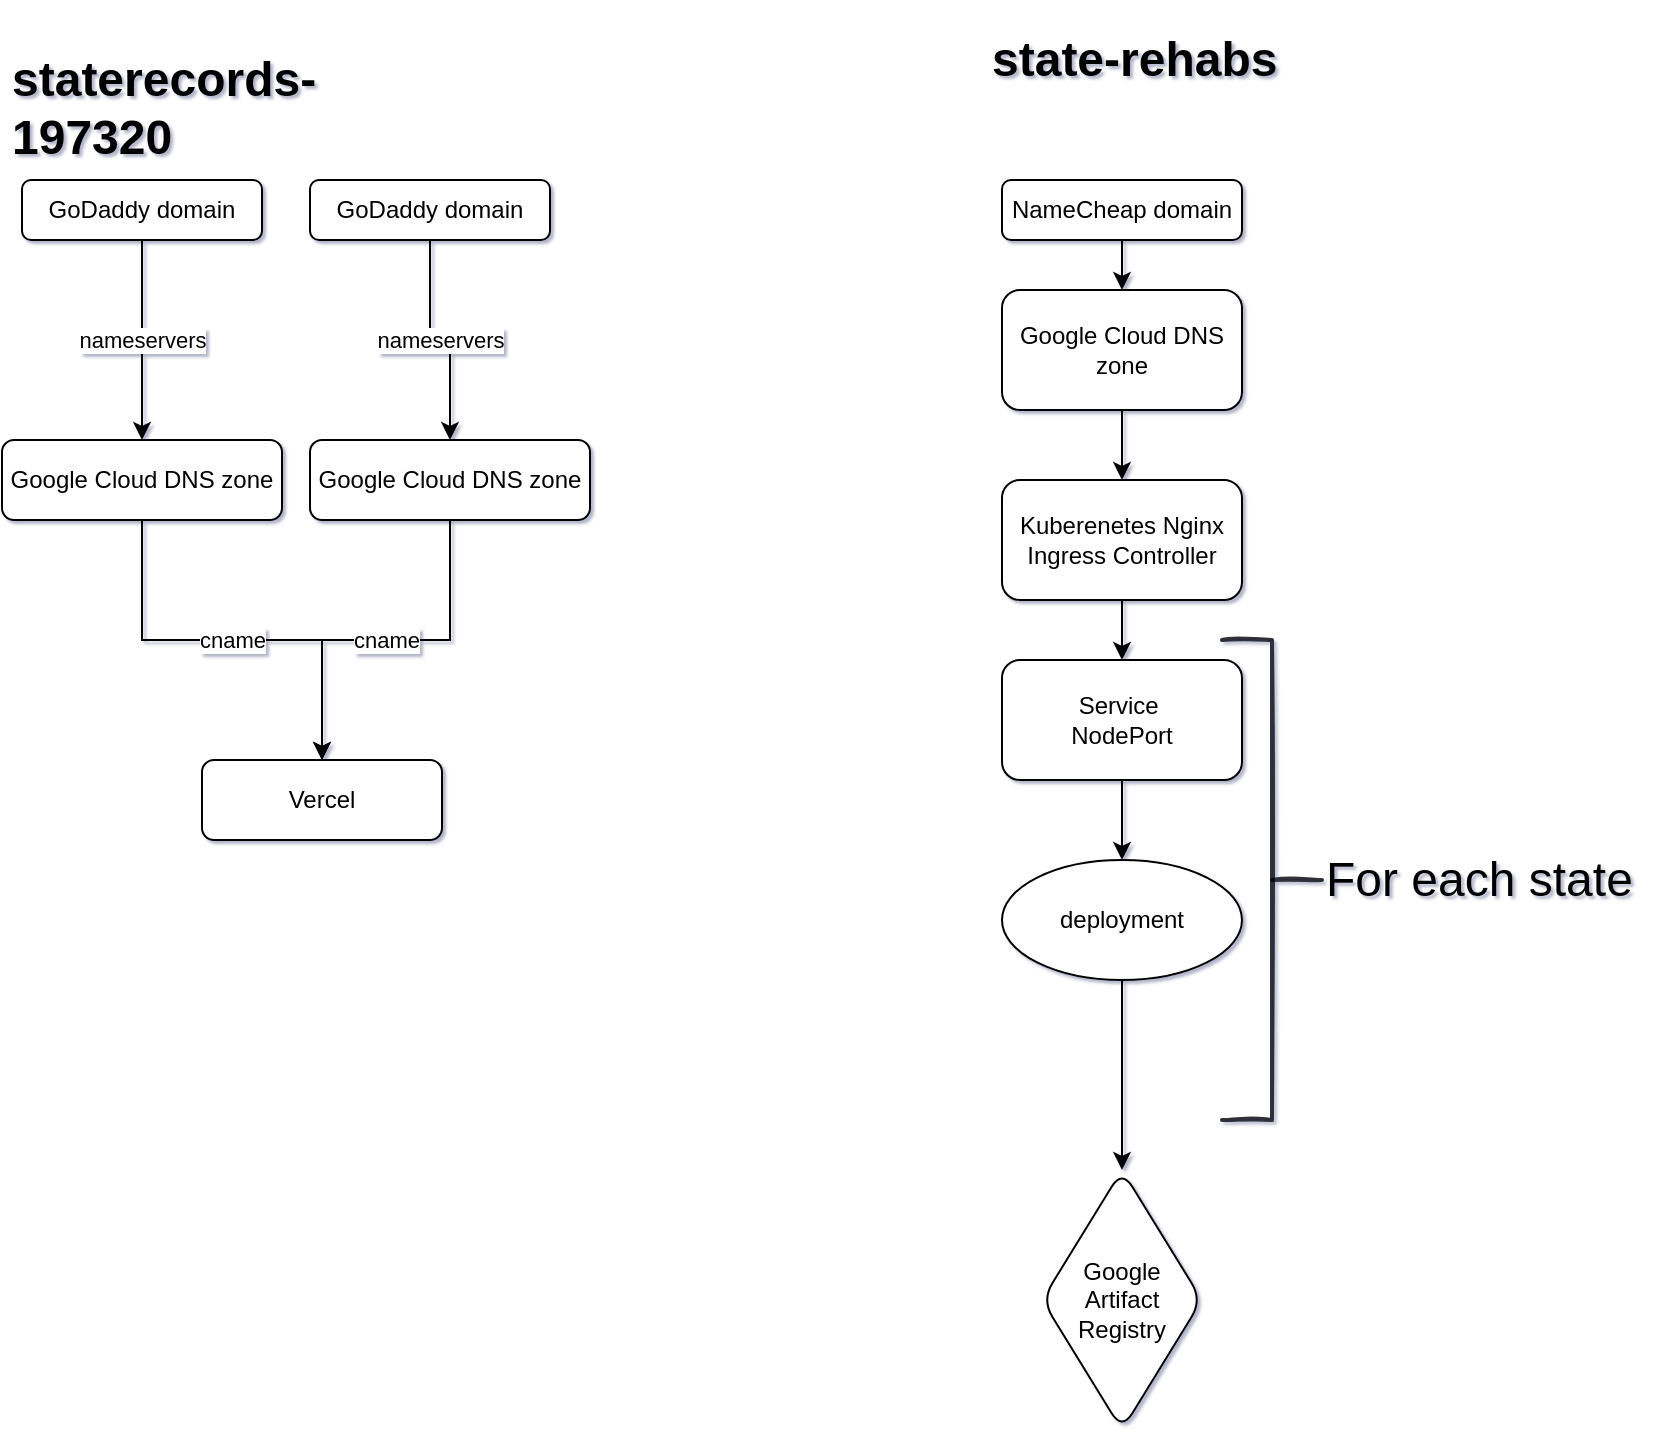 <mxfile version="18.1.3" type="github">
  <diagram id="C5RBs43oDa-KdzZeNtuy" name="Page-1">
    <mxGraphModel dx="1186" dy="703" grid="1" gridSize="10" guides="1" tooltips="1" connect="1" arrows="1" fold="1" page="1" pageScale="1" pageWidth="827" pageHeight="1169" math="0" shadow="1">
      <root>
        <mxCell id="WIyWlLk6GJQsqaUBKTNV-0" />
        <mxCell id="WIyWlLk6GJQsqaUBKTNV-1" parent="WIyWlLk6GJQsqaUBKTNV-0" />
        <mxCell id="hKHxJXjJ17aSLmMPYArW-2" value="nameservers" style="edgeStyle=orthogonalEdgeStyle;rounded=0;orthogonalLoop=1;jettySize=auto;html=1;" parent="WIyWlLk6GJQsqaUBKTNV-1" source="WIyWlLk6GJQsqaUBKTNV-3" target="hKHxJXjJ17aSLmMPYArW-1" edge="1">
          <mxGeometry relative="1" as="geometry" />
        </mxCell>
        <mxCell id="WIyWlLk6GJQsqaUBKTNV-3" value="GoDaddy domain" style="rounded=1;whiteSpace=wrap;html=1;fontSize=12;glass=0;strokeWidth=1;shadow=0;" parent="WIyWlLk6GJQsqaUBKTNV-1" vertex="1">
          <mxGeometry x="30" y="90" width="120" height="30" as="geometry" />
        </mxCell>
        <mxCell id="hKHxJXjJ17aSLmMPYArW-0" value="Vercel" style="rounded=1;whiteSpace=wrap;html=1;fontSize=12;glass=0;strokeWidth=1;shadow=0;" parent="WIyWlLk6GJQsqaUBKTNV-1" vertex="1">
          <mxGeometry x="120" y="380" width="120" height="40" as="geometry" />
        </mxCell>
        <mxCell id="hKHxJXjJ17aSLmMPYArW-5" value="cname" style="edgeStyle=orthogonalEdgeStyle;rounded=0;orthogonalLoop=1;jettySize=auto;html=1;" parent="WIyWlLk6GJQsqaUBKTNV-1" source="hKHxJXjJ17aSLmMPYArW-1" target="hKHxJXjJ17aSLmMPYArW-0" edge="1">
          <mxGeometry relative="1" as="geometry" />
        </mxCell>
        <mxCell id="hKHxJXjJ17aSLmMPYArW-1" value="Google Cloud DNS zone" style="rounded=1;whiteSpace=wrap;html=1;fontSize=12;glass=0;strokeWidth=1;shadow=0;" parent="WIyWlLk6GJQsqaUBKTNV-1" vertex="1">
          <mxGeometry x="20" y="220" width="140" height="40" as="geometry" />
        </mxCell>
        <mxCell id="hKHxJXjJ17aSLmMPYArW-7" value="GoDaddy domain" style="rounded=1;whiteSpace=wrap;html=1;fontSize=12;glass=0;strokeWidth=1;shadow=0;" parent="WIyWlLk6GJQsqaUBKTNV-1" vertex="1">
          <mxGeometry x="174" y="90" width="120" height="30" as="geometry" />
        </mxCell>
        <mxCell id="hKHxJXjJ17aSLmMPYArW-11" value="cname" style="edgeStyle=orthogonalEdgeStyle;rounded=0;orthogonalLoop=1;jettySize=auto;html=1;entryX=0.5;entryY=0;entryDx=0;entryDy=0;" parent="WIyWlLk6GJQsqaUBKTNV-1" source="hKHxJXjJ17aSLmMPYArW-9" target="hKHxJXjJ17aSLmMPYArW-0" edge="1">
          <mxGeometry relative="1" as="geometry" />
        </mxCell>
        <mxCell id="hKHxJXjJ17aSLmMPYArW-9" value="Google Cloud DNS zone" style="rounded=1;whiteSpace=wrap;html=1;fontSize=12;glass=0;strokeWidth=1;shadow=0;" parent="WIyWlLk6GJQsqaUBKTNV-1" vertex="1">
          <mxGeometry x="174" y="220" width="140" height="40" as="geometry" />
        </mxCell>
        <mxCell id="hKHxJXjJ17aSLmMPYArW-21" value="nameservers" style="edgeStyle=orthogonalEdgeStyle;rounded=0;orthogonalLoop=1;jettySize=auto;html=1;exitX=0.5;exitY=1;exitDx=0;exitDy=0;entryX=0.5;entryY=0;entryDx=0;entryDy=0;" parent="WIyWlLk6GJQsqaUBKTNV-1" source="hKHxJXjJ17aSLmMPYArW-7" target="hKHxJXjJ17aSLmMPYArW-9" edge="1">
          <mxGeometry relative="1" as="geometry">
            <mxPoint x="100" y="130" as="sourcePoint" />
            <mxPoint x="100" y="230" as="targetPoint" />
          </mxGeometry>
        </mxCell>
        <mxCell id="hKHxJXjJ17aSLmMPYArW-24" value="" style="edgeStyle=orthogonalEdgeStyle;rounded=0;orthogonalLoop=1;jettySize=auto;html=1;" parent="WIyWlLk6GJQsqaUBKTNV-1" source="hKHxJXjJ17aSLmMPYArW-22" target="hKHxJXjJ17aSLmMPYArW-23" edge="1">
          <mxGeometry relative="1" as="geometry" />
        </mxCell>
        <mxCell id="hKHxJXjJ17aSLmMPYArW-22" value="NameCheap domain" style="rounded=1;whiteSpace=wrap;html=1;fontSize=12;glass=0;strokeWidth=1;shadow=0;" parent="WIyWlLk6GJQsqaUBKTNV-1" vertex="1">
          <mxGeometry x="520" y="90" width="120" height="30" as="geometry" />
        </mxCell>
        <mxCell id="hKHxJXjJ17aSLmMPYArW-28" value="" style="edgeStyle=orthogonalEdgeStyle;rounded=0;orthogonalLoop=1;jettySize=auto;html=1;" parent="WIyWlLk6GJQsqaUBKTNV-1" source="hKHxJXjJ17aSLmMPYArW-23" target="hKHxJXjJ17aSLmMPYArW-27" edge="1">
          <mxGeometry relative="1" as="geometry" />
        </mxCell>
        <mxCell id="hKHxJXjJ17aSLmMPYArW-23" value="Google Cloud DNS zone" style="whiteSpace=wrap;html=1;rounded=1;glass=0;strokeWidth=1;shadow=0;" parent="WIyWlLk6GJQsqaUBKTNV-1" vertex="1">
          <mxGeometry x="520" y="145" width="120" height="60" as="geometry" />
        </mxCell>
        <mxCell id="hKHxJXjJ17aSLmMPYArW-30" value="" style="edgeStyle=orthogonalEdgeStyle;rounded=0;orthogonalLoop=1;jettySize=auto;html=1;" parent="WIyWlLk6GJQsqaUBKTNV-1" source="hKHxJXjJ17aSLmMPYArW-27" target="hKHxJXjJ17aSLmMPYArW-29" edge="1">
          <mxGeometry relative="1" as="geometry" />
        </mxCell>
        <mxCell id="hKHxJXjJ17aSLmMPYArW-27" value="Kuberenetes Nginx Ingress Controller" style="whiteSpace=wrap;html=1;rounded=1;glass=0;strokeWidth=1;shadow=0;" parent="WIyWlLk6GJQsqaUBKTNV-1" vertex="1">
          <mxGeometry x="520" y="240" width="120" height="60" as="geometry" />
        </mxCell>
        <mxCell id="hKHxJXjJ17aSLmMPYArW-34" value="" style="edgeStyle=orthogonalEdgeStyle;rounded=0;orthogonalLoop=1;jettySize=auto;html=1;" parent="WIyWlLk6GJQsqaUBKTNV-1" source="hKHxJXjJ17aSLmMPYArW-29" target="hKHxJXjJ17aSLmMPYArW-33" edge="1">
          <mxGeometry relative="1" as="geometry" />
        </mxCell>
        <mxCell id="hKHxJXjJ17aSLmMPYArW-29" value="Service&amp;nbsp;&lt;br&gt;NodePort" style="whiteSpace=wrap;html=1;rounded=1;glass=0;strokeWidth=1;shadow=0;" parent="WIyWlLk6GJQsqaUBKTNV-1" vertex="1">
          <mxGeometry x="520" y="330" width="120" height="60" as="geometry" />
        </mxCell>
        <mxCell id="hKHxJXjJ17aSLmMPYArW-36" value="" style="edgeStyle=orthogonalEdgeStyle;rounded=0;orthogonalLoop=1;jettySize=auto;html=1;" parent="WIyWlLk6GJQsqaUBKTNV-1" source="hKHxJXjJ17aSLmMPYArW-33" target="hKHxJXjJ17aSLmMPYArW-35" edge="1">
          <mxGeometry relative="1" as="geometry" />
        </mxCell>
        <mxCell id="hKHxJXjJ17aSLmMPYArW-33" value="deployment" style="ellipse;whiteSpace=wrap;html=1;rounded=1;glass=0;strokeWidth=1;shadow=0;" parent="WIyWlLk6GJQsqaUBKTNV-1" vertex="1">
          <mxGeometry x="520" y="430" width="120" height="60" as="geometry" />
        </mxCell>
        <mxCell id="hKHxJXjJ17aSLmMPYArW-35" value="Google Artifact Registry" style="rhombus;whiteSpace=wrap;html=1;rounded=1;glass=0;strokeWidth=1;shadow=0;" parent="WIyWlLk6GJQsqaUBKTNV-1" vertex="1">
          <mxGeometry x="540" y="585" width="80" height="130" as="geometry" />
        </mxCell>
        <mxCell id="hKHxJXjJ17aSLmMPYArW-42" value="&lt;h1&gt;&lt;span style=&quot;text-align: center;&quot;&gt;&lt;font style=&quot;font-size: 24px;&quot;&gt;staterecords-197320&lt;/font&gt;&lt;/span&gt;&lt;br&gt;&lt;/h1&gt;" style="text;html=1;strokeColor=none;fillColor=none;spacing=5;spacingTop=-20;whiteSpace=wrap;overflow=hidden;rounded=0;" parent="WIyWlLk6GJQsqaUBKTNV-1" vertex="1">
          <mxGeometry x="20" y="20" width="190" height="70" as="geometry" />
        </mxCell>
        <mxCell id="hKHxJXjJ17aSLmMPYArW-43" value="&lt;h1&gt;&lt;span style=&quot;text-align: center;&quot;&gt;&lt;font style=&quot;font-size: 24px;&quot;&gt;state-rehabs&lt;/font&gt;&lt;/span&gt;&lt;br&gt;&lt;/h1&gt;" style="text;html=1;strokeColor=none;fillColor=none;spacing=5;spacingTop=-20;whiteSpace=wrap;overflow=hidden;rounded=0;" parent="WIyWlLk6GJQsqaUBKTNV-1" vertex="1">
          <mxGeometry x="510" y="10" width="190" height="50" as="geometry" />
        </mxCell>
        <mxCell id="hKHxJXjJ17aSLmMPYArW-45" value="For each state&amp;nbsp;" style="strokeWidth=2;html=1;shape=mxgraph.flowchart.annotation_2;align=left;labelPosition=right;pointerEvents=1;shadow=0;sketch=1;fontSize=24;fillColor=none;gradientColor=none;opacity=80;direction=west;" parent="WIyWlLk6GJQsqaUBKTNV-1" vertex="1">
          <mxGeometry x="630" y="320" width="50" height="240" as="geometry" />
        </mxCell>
      </root>
    </mxGraphModel>
  </diagram>
</mxfile>
